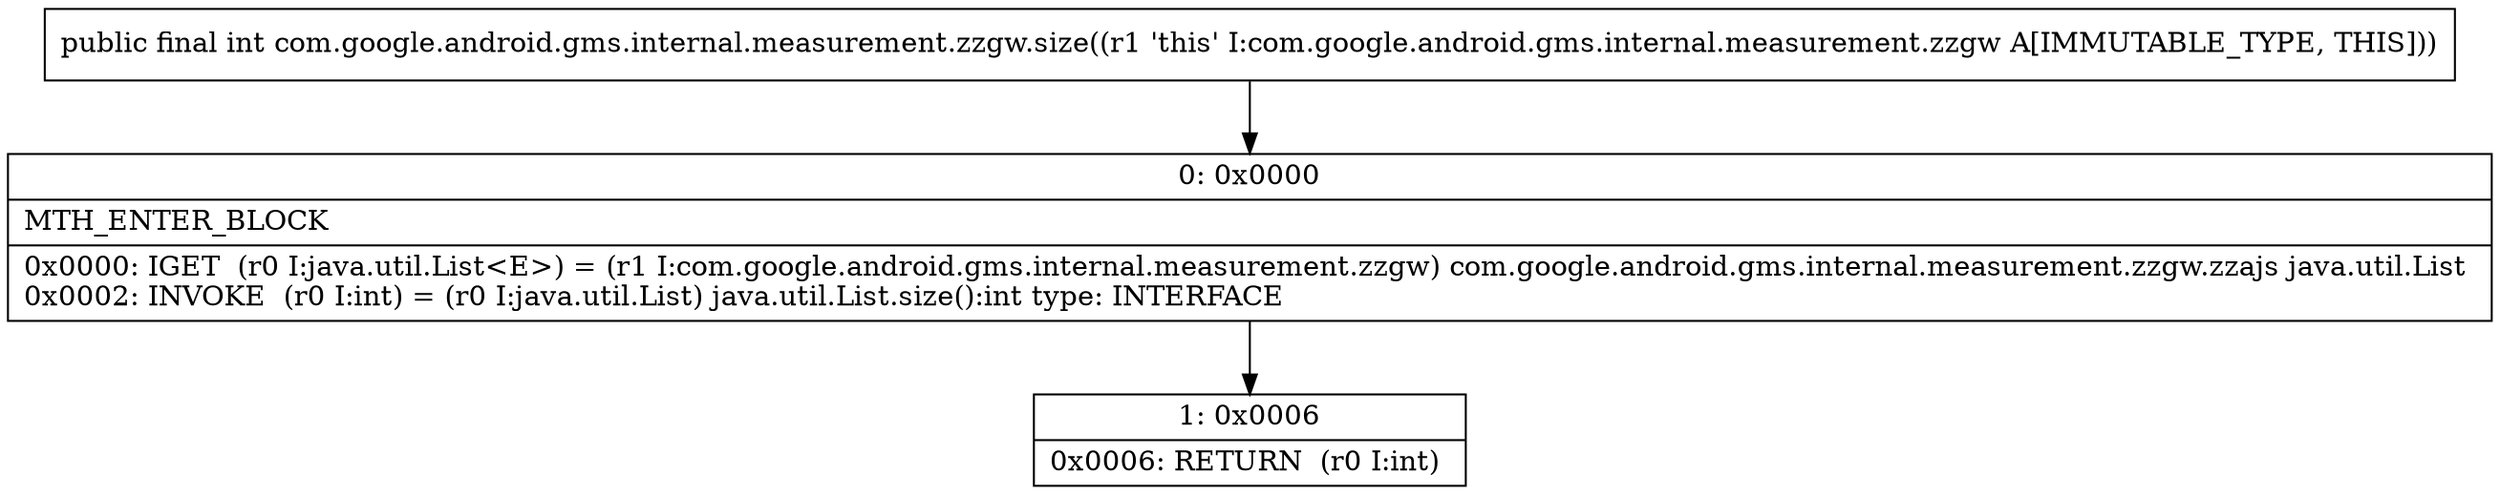 digraph "CFG forcom.google.android.gms.internal.measurement.zzgw.size()I" {
Node_0 [shape=record,label="{0\:\ 0x0000|MTH_ENTER_BLOCK\l|0x0000: IGET  (r0 I:java.util.List\<E\>) = (r1 I:com.google.android.gms.internal.measurement.zzgw) com.google.android.gms.internal.measurement.zzgw.zzajs java.util.List \l0x0002: INVOKE  (r0 I:int) = (r0 I:java.util.List) java.util.List.size():int type: INTERFACE \l}"];
Node_1 [shape=record,label="{1\:\ 0x0006|0x0006: RETURN  (r0 I:int) \l}"];
MethodNode[shape=record,label="{public final int com.google.android.gms.internal.measurement.zzgw.size((r1 'this' I:com.google.android.gms.internal.measurement.zzgw A[IMMUTABLE_TYPE, THIS])) }"];
MethodNode -> Node_0;
Node_0 -> Node_1;
}


